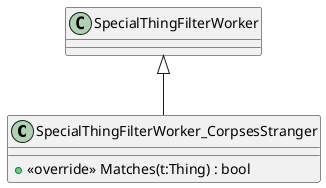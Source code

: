 @startuml
class SpecialThingFilterWorker_CorpsesStranger {
    + <<override>> Matches(t:Thing) : bool
}
SpecialThingFilterWorker <|-- SpecialThingFilterWorker_CorpsesStranger
@enduml
